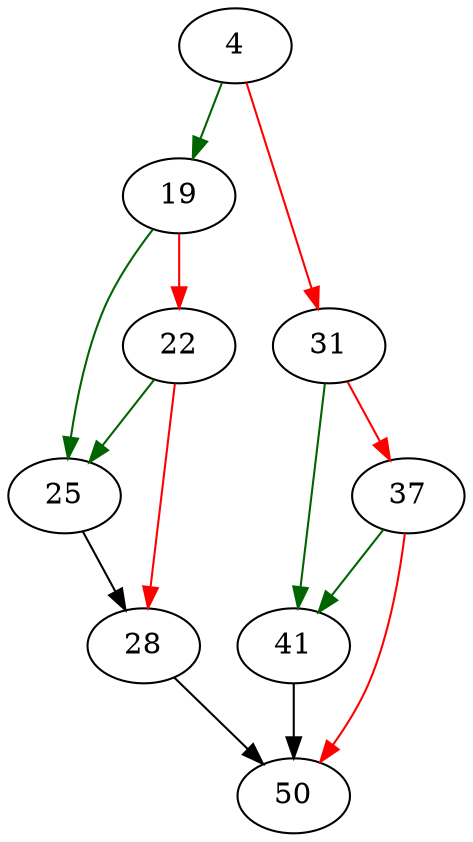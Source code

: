 strict digraph "checkPtrmap" {
	// Node definitions.
	4 [entry=true];
	19;
	31;
	25;
	22;
	28;
	50;
	41;
	37;

	// Edge definitions.
	4 -> 19 [
		color=darkgreen
		cond=true
	];
	4 -> 31 [
		color=red
		cond=false
	];
	19 -> 25 [
		color=darkgreen
		cond=true
	];
	19 -> 22 [
		color=red
		cond=false
	];
	31 -> 41 [
		color=darkgreen
		cond=true
	];
	31 -> 37 [
		color=red
		cond=false
	];
	25 -> 28;
	22 -> 25 [
		color=darkgreen
		cond=true
	];
	22 -> 28 [
		color=red
		cond=false
	];
	28 -> 50;
	41 -> 50;
	37 -> 50 [
		color=red
		cond=false
	];
	37 -> 41 [
		color=darkgreen
		cond=true
	];
}